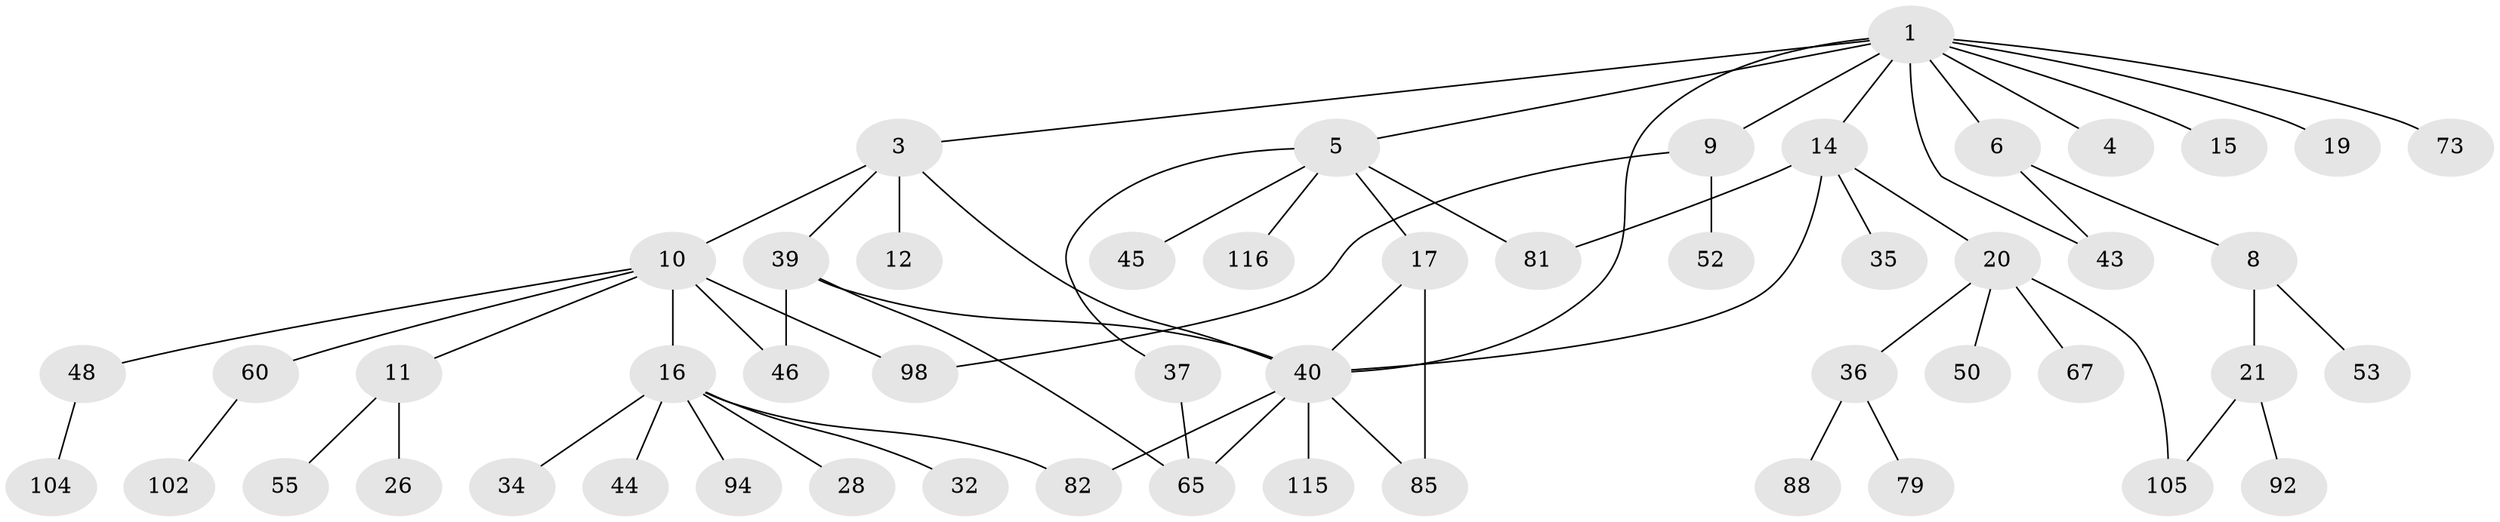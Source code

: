 // original degree distribution, {6: 0.030303030303030304, 7: 0.015151515151515152, 5: 0.06818181818181818, 1: 0.3787878787878788, 3: 0.09848484848484848, 2: 0.3712121212121212, 4: 0.03787878787878788}
// Generated by graph-tools (version 1.1) at 2025/17/03/04/25 18:17:09]
// undirected, 52 vertices, 64 edges
graph export_dot {
graph [start="1"]
  node [color=gray90,style=filled];
  1 [super="+2"];
  3;
  4;
  5 [super="+7"];
  6 [super="+58"];
  8;
  9 [super="+86+63+23+41"];
  10 [super="+13"];
  11 [super="+22+49+96"];
  12 [super="+56"];
  14 [super="+112+54"];
  15 [super="+31"];
  16 [super="+18"];
  17 [super="+109+24"];
  19 [super="+38"];
  20 [super="+106+27+29"];
  21 [super="+70"];
  26;
  28 [super="+76"];
  32 [super="+69"];
  34 [super="+123"];
  35;
  36 [super="+68+117+75"];
  37 [super="+62"];
  39 [super="+51+72"];
  40 [super="+42+64+95"];
  43 [super="+61"];
  44;
  45 [super="+78"];
  46 [super="+110"];
  48 [super="+66"];
  50;
  52;
  53;
  55 [super="+77"];
  60;
  65 [super="+91"];
  67;
  73;
  79 [super="+103"];
  81;
  82;
  85 [super="+108"];
  88;
  92 [super="+99"];
  94;
  98;
  102 [super="+131"];
  104;
  105 [super="+119"];
  115;
  116;
  1 -- 6;
  1 -- 14;
  1 -- 19;
  1 -- 43;
  1 -- 73;
  1 -- 3;
  1 -- 4;
  1 -- 5;
  1 -- 40;
  1 -- 9;
  1 -- 15;
  3 -- 10;
  3 -- 12;
  3 -- 39;
  3 -- 40;
  5 -- 17;
  5 -- 37;
  5 -- 116;
  5 -- 81;
  5 -- 45;
  6 -- 8;
  6 -- 43;
  8 -- 21;
  8 -- 53;
  9 -- 52;
  9 -- 98;
  10 -- 11;
  10 -- 16;
  10 -- 46;
  10 -- 48;
  10 -- 60;
  10 -- 98;
  11 -- 26;
  11 -- 55;
  14 -- 20;
  14 -- 35;
  14 -- 81;
  14 -- 40;
  16 -- 28;
  16 -- 34;
  16 -- 44;
  16 -- 82;
  16 -- 94;
  16 -- 32;
  17 -- 40;
  17 -- 85;
  20 -- 67;
  20 -- 105;
  20 -- 50;
  20 -- 36 [weight=2];
  21 -- 92;
  21 -- 105;
  36 -- 88;
  36 -- 79;
  37 -- 65;
  39 -- 40;
  39 -- 46;
  39 -- 65;
  40 -- 115;
  40 -- 85;
  40 -- 65;
  40 -- 82;
  48 -- 104;
  60 -- 102;
}
